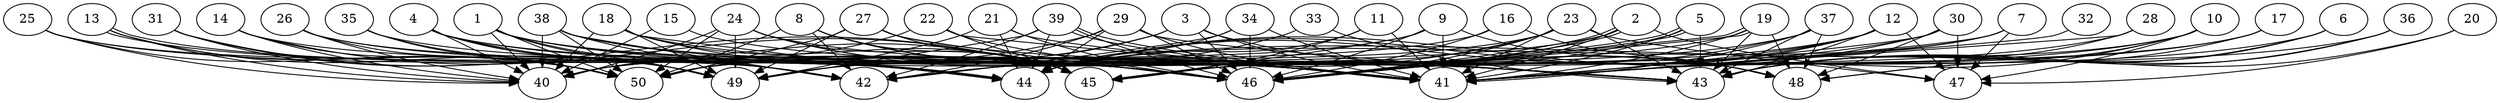 // DAG automatically generated by daggen at Thu Oct  3 14:07:58 2019
// ./daggen --dot -n 50 --ccr 0.3 --fat 0.9 --regular 0.7 --density 0.7 --mindata 5242880 --maxdata 52428800 
digraph G {
  1 [size="18408107", alpha="0.07", expect_size="5522432"] 
  1 -> 40 [size ="5522432"]
  1 -> 41 [size ="5522432"]
  1 -> 42 [size ="5522432"]
  1 -> 43 [size ="5522432"]
  1 -> 46 [size ="5522432"]
  1 -> 49 [size ="5522432"]
  1 -> 50 [size ="5522432"]
  2 [size="150599680", alpha="0.07", expect_size="45179904"] 
  2 -> 41 [size ="45179904"]
  2 -> 42 [size ="45179904"]
  2 -> 45 [size ="45179904"]
  2 -> 46 [size ="45179904"]
  2 -> 46 [size ="45179904"]
  2 -> 47 [size ="45179904"]
  3 [size="91392000", alpha="0.05", expect_size="27417600"] 
  3 -> 41 [size ="27417600"]
  3 -> 46 [size ="27417600"]
  3 -> 48 [size ="27417600"]
  3 -> 49 [size ="27417600"]
  3 -> 50 [size ="27417600"]
  4 [size="170420907", alpha="0.19", expect_size="51126272"] 
  4 -> 40 [size ="51126272"]
  4 -> 41 [size ="51126272"]
  4 -> 42 [size ="51126272"]
  4 -> 45 [size ="51126272"]
  4 -> 46 [size ="51126272"]
  4 -> 49 [size ="51126272"]
  5 [size="46830933", alpha="0.02", expect_size="14049280"] 
  5 -> 41 [size ="14049280"]
  5 -> 43 [size ="14049280"]
  5 -> 45 [size ="14049280"]
  5 -> 46 [size ="14049280"]
  5 -> 46 [size ="14049280"]
  6 [size="20916907", alpha="0.17", expect_size="6275072"] 
  6 -> 43 [size ="6275072"]
  6 -> 46 [size ="6275072"]
  6 -> 48 [size ="6275072"]
  7 [size="89654613", alpha="0.19", expect_size="26896384"] 
  7 -> 41 [size ="26896384"]
  7 -> 44 [size ="26896384"]
  7 -> 46 [size ="26896384"]
  7 -> 47 [size ="26896384"]
  8 [size="64989867", alpha="0.11", expect_size="19496960"] 
  8 -> 41 [size ="19496960"]
  8 -> 42 [size ="19496960"]
  8 -> 45 [size ="19496960"]
  8 -> 46 [size ="19496960"]
  8 -> 50 [size ="19496960"]
  9 [size="117445973", alpha="0.05", expect_size="35233792"] 
  9 -> 41 [size ="35233792"]
  9 -> 45 [size ="35233792"]
  9 -> 46 [size ="35233792"]
  9 -> 48 [size ="35233792"]
  9 -> 50 [size ="35233792"]
  10 [size="89204053", alpha="0.01", expect_size="26761216"] 
  10 -> 41 [size ="26761216"]
  10 -> 43 [size ="26761216"]
  10 -> 44 [size ="26761216"]
  10 -> 45 [size ="26761216"]
  10 -> 47 [size ="26761216"]
  11 [size="148667733", alpha="0.12", expect_size="44600320"] 
  11 -> 41 [size ="44600320"]
  11 -> 44 [size ="44600320"]
  11 -> 45 [size ="44600320"]
  12 [size="49732267", alpha="0.16", expect_size="14919680"] 
  12 -> 41 [size ="14919680"]
  12 -> 43 [size ="14919680"]
  12 -> 44 [size ="14919680"]
  12 -> 46 [size ="14919680"]
  12 -> 47 [size ="14919680"]
  12 -> 49 [size ="14919680"]
  13 [size="106796373", alpha="0.20", expect_size="32038912"] 
  13 -> 40 [size ="32038912"]
  13 -> 44 [size ="32038912"]
  13 -> 44 [size ="32038912"]
  13 -> 49 [size ="32038912"]
  13 -> 50 [size ="32038912"]
  14 [size="148008960", alpha="0.10", expect_size="44402688"] 
  14 -> 40 [size ="44402688"]
  14 -> 44 [size ="44402688"]
  14 -> 45 [size ="44402688"]
  14 -> 50 [size ="44402688"]
  15 [size="139731627", alpha="0.03", expect_size="41919488"] 
  15 -> 40 [size ="41919488"]
  15 -> 43 [size ="41919488"]
  16 [size="155566080", alpha="0.18", expect_size="46669824"] 
  16 -> 46 [size ="46669824"]
  16 -> 48 [size ="46669824"]
  16 -> 50 [size ="46669824"]
  17 [size="129501867", alpha="0.02", expect_size="38850560"] 
  17 -> 41 [size ="38850560"]
  17 -> 43 [size ="38850560"]
  17 -> 46 [size ="38850560"]
  18 [size="124125867", alpha="0.05", expect_size="37237760"] 
  18 -> 40 [size ="37237760"]
  18 -> 43 [size ="37237760"]
  18 -> 44 [size ="37237760"]
  18 -> 45 [size ="37237760"]
  18 -> 46 [size ="37237760"]
  18 -> 49 [size ="37237760"]
  19 [size="56572587", alpha="0.11", expect_size="16971776"] 
  19 -> 40 [size ="16971776"]
  19 -> 41 [size ="16971776"]
  19 -> 43 [size ="16971776"]
  19 -> 46 [size ="16971776"]
  19 -> 46 [size ="16971776"]
  19 -> 48 [size ="16971776"]
  20 [size="92183893", alpha="0.03", expect_size="27655168"] 
  20 -> 43 [size ="27655168"]
  20 -> 47 [size ="27655168"]
  21 [size="101102933", alpha="0.15", expect_size="30330880"] 
  21 -> 41 [size ="30330880"]
  21 -> 44 [size ="30330880"]
  21 -> 46 [size ="30330880"]
  21 -> 49 [size ="30330880"]
  22 [size="40133973", alpha="0.04", expect_size="12040192"] 
  22 -> 40 [size ="12040192"]
  22 -> 41 [size ="12040192"]
  22 -> 45 [size ="12040192"]
  22 -> 46 [size ="12040192"]
  23 [size="163283627", alpha="0.03", expect_size="48985088"] 
  23 -> 41 [size ="48985088"]
  23 -> 42 [size ="48985088"]
  23 -> 43 [size ="48985088"]
  23 -> 45 [size ="48985088"]
  23 -> 46 [size ="48985088"]
  23 -> 47 [size ="48985088"]
  23 -> 50 [size ="48985088"]
  24 [size="159607467", alpha="0.01", expect_size="47882240"] 
  24 -> 40 [size ="47882240"]
  24 -> 41 [size ="47882240"]
  24 -> 43 [size ="47882240"]
  24 -> 45 [size ="47882240"]
  24 -> 46 [size ="47882240"]
  24 -> 49 [size ="47882240"]
  24 -> 50 [size ="47882240"]
  25 [size="80384000", alpha="0.02", expect_size="24115200"] 
  25 -> 40 [size ="24115200"]
  25 -> 42 [size ="24115200"]
  25 -> 44 [size ="24115200"]
  25 -> 50 [size ="24115200"]
  26 [size="102912000", alpha="0.05", expect_size="30873600"] 
  26 -> 40 [size ="30873600"]
  26 -> 44 [size ="30873600"]
  26 -> 46 [size ="30873600"]
  26 -> 50 [size ="30873600"]
  27 [size="85275307", alpha="0.16", expect_size="25582592"] 
  27 -> 43 [size ="25582592"]
  27 -> 45 [size ="25582592"]
  27 -> 46 [size ="25582592"]
  27 -> 49 [size ="25582592"]
  27 -> 50 [size ="25582592"]
  28 [size="99659093", alpha="0.13", expect_size="29897728"] 
  28 -> 41 [size ="29897728"]
  28 -> 43 [size ="29897728"]
  28 -> 45 [size ="29897728"]
  29 [size="138195627", alpha="0.03", expect_size="41458688"] 
  29 -> 40 [size ="41458688"]
  29 -> 41 [size ="41458688"]
  29 -> 42 [size ="41458688"]
  29 -> 43 [size ="41458688"]
  29 -> 44 [size ="41458688"]
  29 -> 46 [size ="41458688"]
  30 [size="64703147", alpha="0.03", expect_size="19410944"] 
  30 -> 40 [size ="19410944"]
  30 -> 41 [size ="19410944"]
  30 -> 44 [size ="19410944"]
  30 -> 47 [size ="19410944"]
  30 -> 48 [size ="19410944"]
  31 [size="86347093", alpha="0.18", expect_size="25904128"] 
  31 -> 40 [size ="25904128"]
  31 -> 42 [size ="25904128"]
  31 -> 45 [size ="25904128"]
  31 -> 50 [size ="25904128"]
  32 [size="46766080", alpha="0.18", expect_size="14029824"] 
  32 -> 41 [size ="14029824"]
  33 [size="79090347", alpha="0.10", expect_size="23727104"] 
  33 -> 42 [size ="23727104"]
  33 -> 43 [size ="23727104"]
  34 [size="99949227", alpha="0.18", expect_size="29984768"] 
  34 -> 41 [size ="29984768"]
  34 -> 42 [size ="29984768"]
  34 -> 44 [size ="29984768"]
  34 -> 46 [size ="29984768"]
  35 [size="105000960", alpha="0.01", expect_size="31500288"] 
  35 -> 46 [size ="31500288"]
  35 -> 49 [size ="31500288"]
  35 -> 50 [size ="31500288"]
  36 [size="123603627", alpha="0.02", expect_size="37081088"] 
  36 -> 41 [size ="37081088"]
  36 -> 43 [size ="37081088"]
  36 -> 48 [size ="37081088"]
  37 [size="159197867", alpha="0.18", expect_size="47759360"] 
  37 -> 41 [size ="47759360"]
  37 -> 43 [size ="47759360"]
  37 -> 44 [size ="47759360"]
  37 -> 48 [size ="47759360"]
  37 -> 50 [size ="47759360"]
  38 [size="126675627", alpha="0.06", expect_size="38002688"] 
  38 -> 40 [size ="38002688"]
  38 -> 41 [size ="38002688"]
  38 -> 42 [size ="38002688"]
  38 -> 43 [size ="38002688"]
  38 -> 44 [size ="38002688"]
  38 -> 50 [size ="38002688"]
  39 [size="73557333", alpha="0.00", expect_size="22067200"] 
  39 -> 41 [size ="22067200"]
  39 -> 41 [size ="22067200"]
  39 -> 42 [size ="22067200"]
  39 -> 44 [size ="22067200"]
  39 -> 46 [size ="22067200"]
  39 -> 49 [size ="22067200"]
  40 [size="99809280", alpha="0.04", expect_size="29942784"] 
  41 [size="119876267", alpha="0.18", expect_size="35962880"] 
  42 [size="107663360", alpha="0.14", expect_size="32299008"] 
  43 [size="95433387", alpha="0.10", expect_size="28630016"] 
  44 [size="172503040", alpha="0.03", expect_size="51750912"] 
  45 [size="154839040", alpha="0.05", expect_size="46451712"] 
  46 [size="164693333", alpha="0.17", expect_size="49408000"] 
  47 [size="25589760", alpha="0.18", expect_size="7676928"] 
  48 [size="164130133", alpha="0.09", expect_size="49239040"] 
  49 [size="57815040", alpha="0.16", expect_size="17344512"] 
  50 [size="60317013", alpha="0.09", expect_size="18095104"] 
}
